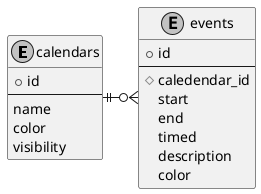 @startuml er
skinparam monochrome true 
skinparam shadowing false

entity calendars {
  + id
  --
  name
  color
  visibility
}

entity events {
  + id
  --
  # caledendar_id
  start
  end
  timed
  description
  color
}

calendars ||-r-o{ events


@enduml 

